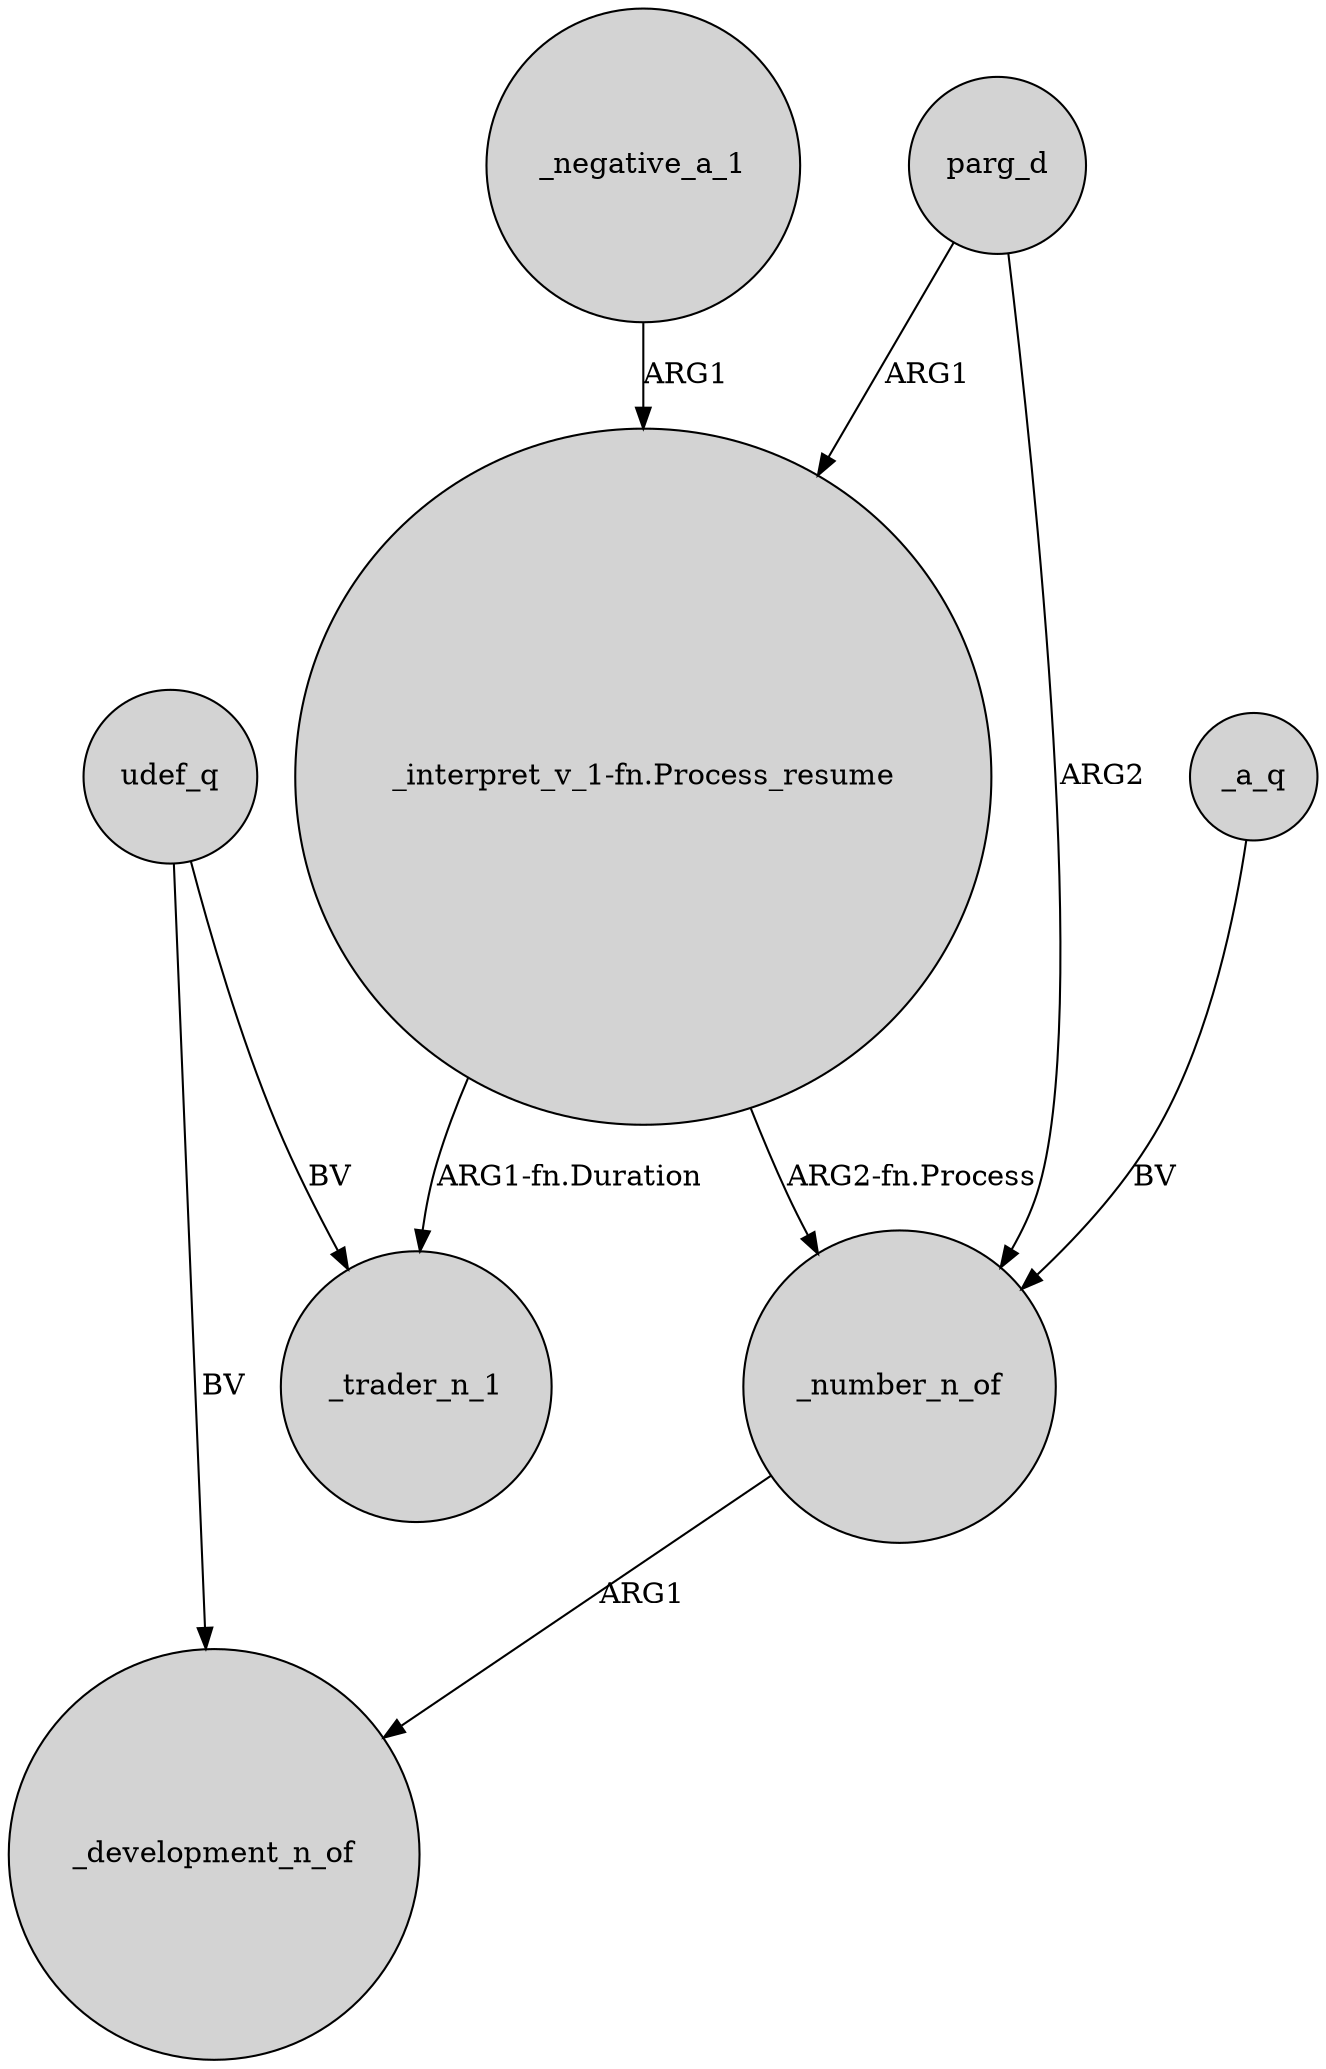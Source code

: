 digraph {
	node [shape=circle style=filled]
	udef_q -> _development_n_of [label=BV]
	parg_d -> "_interpret_v_1-fn.Process_resume" [label=ARG1]
	_a_q -> _number_n_of [label=BV]
	_number_n_of -> _development_n_of [label=ARG1]
	"_interpret_v_1-fn.Process_resume" -> _number_n_of [label="ARG2-fn.Process"]
	_negative_a_1 -> "_interpret_v_1-fn.Process_resume" [label=ARG1]
	udef_q -> _trader_n_1 [label=BV]
	"_interpret_v_1-fn.Process_resume" -> _trader_n_1 [label="ARG1-fn.Duration"]
	parg_d -> _number_n_of [label=ARG2]
}
